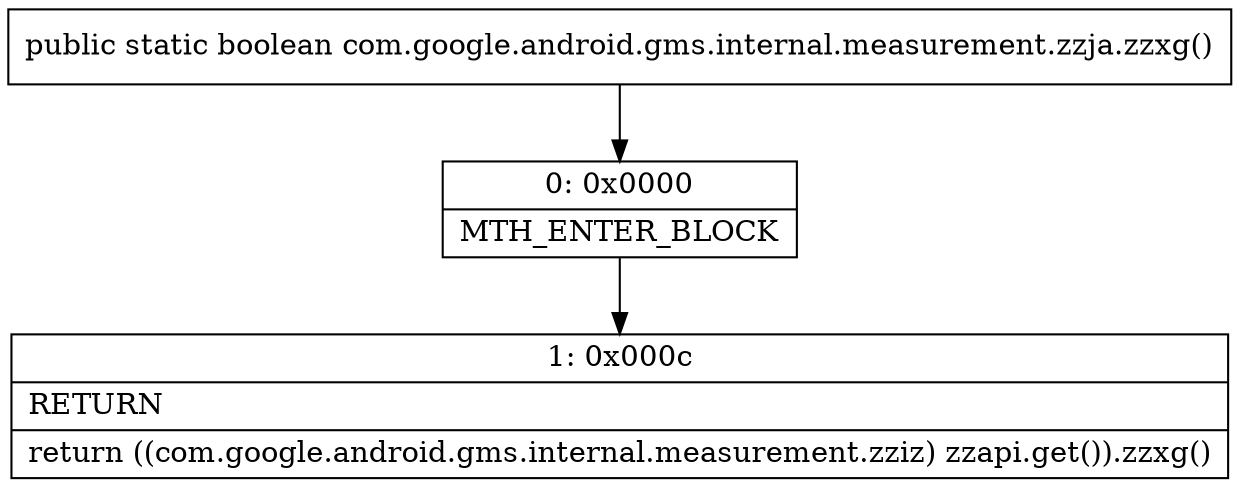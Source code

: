 digraph "CFG forcom.google.android.gms.internal.measurement.zzja.zzxg()Z" {
Node_0 [shape=record,label="{0\:\ 0x0000|MTH_ENTER_BLOCK\l}"];
Node_1 [shape=record,label="{1\:\ 0x000c|RETURN\l|return ((com.google.android.gms.internal.measurement.zziz) zzapi.get()).zzxg()\l}"];
MethodNode[shape=record,label="{public static boolean com.google.android.gms.internal.measurement.zzja.zzxg() }"];
MethodNode -> Node_0;
Node_0 -> Node_1;
}

